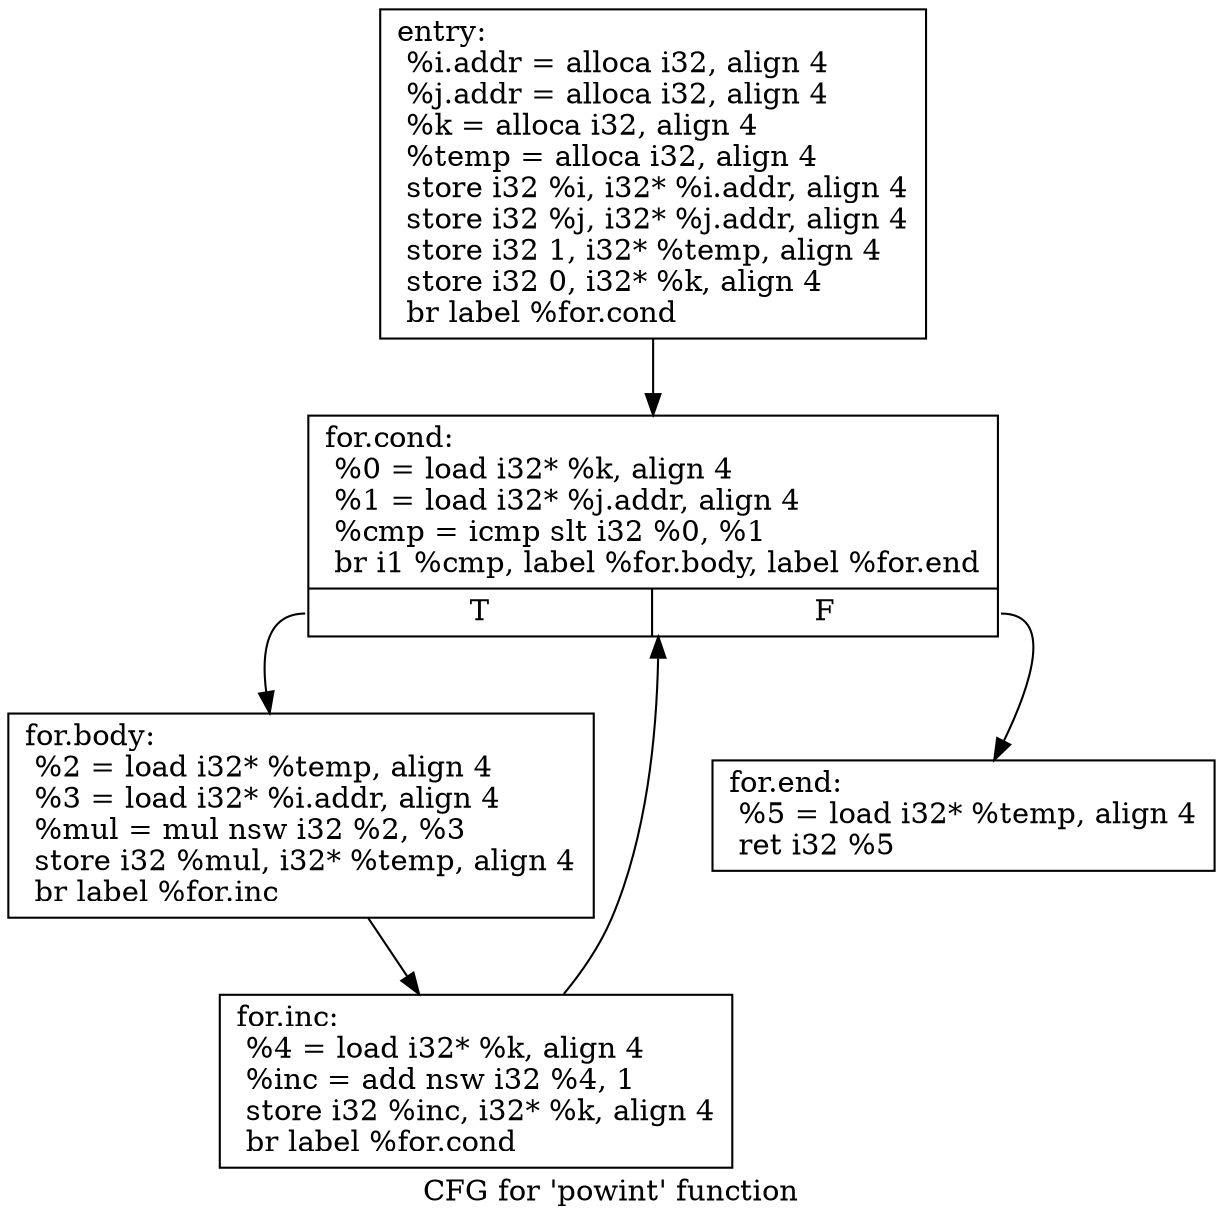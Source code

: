 digraph "CFG for 'powint' function" {
	label="CFG for 'powint' function";

	Node0x60598b0 [shape=record,label="{entry:\l  %i.addr = alloca i32, align 4\l  %j.addr = alloca i32, align 4\l  %k = alloca i32, align 4\l  %temp = alloca i32, align 4\l  store i32 %i, i32* %i.addr, align 4\l  store i32 %j, i32* %j.addr, align 4\l  store i32 1, i32* %temp, align 4\l  store i32 0, i32* %k, align 4\l  br label %for.cond\l}"];
	Node0x60598b0 -> Node0x6059900;
	Node0x6059900 [shape=record,label="{for.cond:                                         \l  %0 = load i32* %k, align 4\l  %1 = load i32* %j.addr, align 4\l  %cmp = icmp slt i32 %0, %1\l  br i1 %cmp, label %for.body, label %for.end\l|{<s0>T|<s1>F}}"];
	Node0x6059900:s0 -> Node0x6059950;
	Node0x6059900:s1 -> Node0x60599f0;
	Node0x6059950 [shape=record,label="{for.body:                                         \l  %2 = load i32* %temp, align 4\l  %3 = load i32* %i.addr, align 4\l  %mul = mul nsw i32 %2, %3\l  store i32 %mul, i32* %temp, align 4\l  br label %for.inc\l}"];
	Node0x6059950 -> Node0x60599a0;
	Node0x60599a0 [shape=record,label="{for.inc:                                          \l  %4 = load i32* %k, align 4\l  %inc = add nsw i32 %4, 1\l  store i32 %inc, i32* %k, align 4\l  br label %for.cond\l}"];
	Node0x60599a0 -> Node0x6059900;
	Node0x60599f0 [shape=record,label="{for.end:                                          \l  %5 = load i32* %temp, align 4\l  ret i32 %5\l}"];
}
